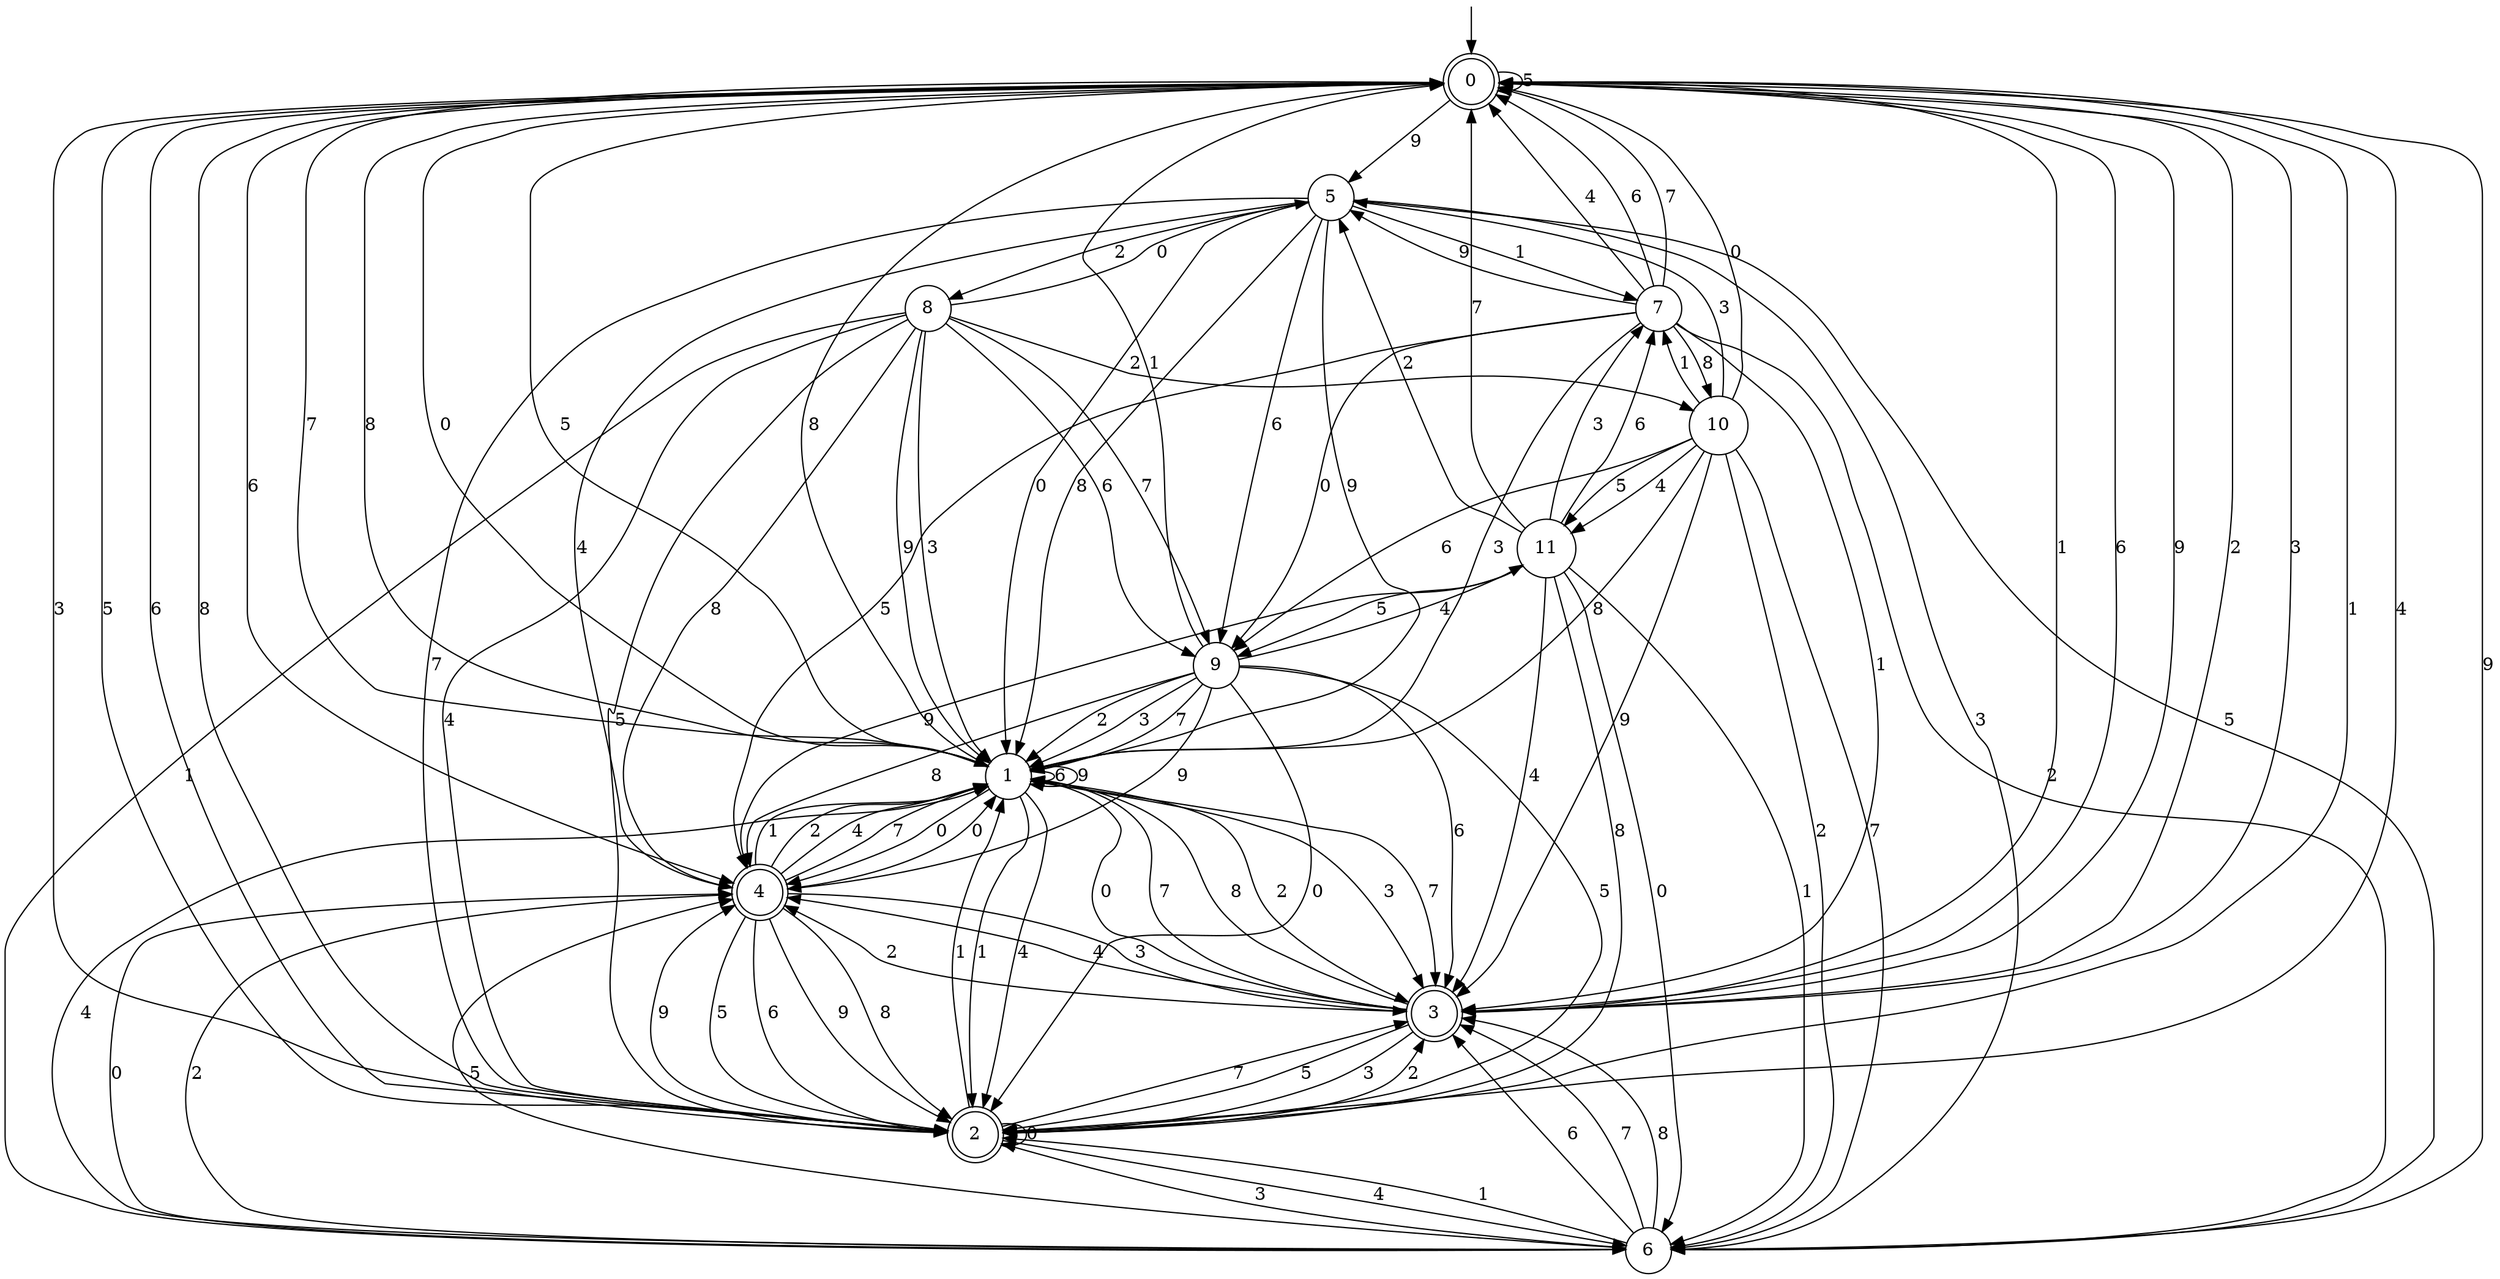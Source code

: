 digraph g {

	s0 [shape="doublecircle" label="0"];
	s1 [shape="circle" label="1"];
	s2 [shape="doublecircle" label="2"];
	s3 [shape="doublecircle" label="3"];
	s4 [shape="doublecircle" label="4"];
	s5 [shape="circle" label="5"];
	s6 [shape="circle" label="6"];
	s7 [shape="circle" label="7"];
	s8 [shape="circle" label="8"];
	s9 [shape="circle" label="9"];
	s10 [shape="circle" label="10"];
	s11 [shape="circle" label="11"];
	s0 -> s1 [label="0"];
	s0 -> s2 [label="1"];
	s0 -> s3 [label="2"];
	s0 -> s3 [label="3"];
	s0 -> s2 [label="4"];
	s0 -> s0 [label="5"];
	s0 -> s4 [label="6"];
	s0 -> s1 [label="7"];
	s0 -> s1 [label="8"];
	s0 -> s5 [label="9"];
	s1 -> s4 [label="0"];
	s1 -> s2 [label="1"];
	s1 -> s3 [label="2"];
	s1 -> s3 [label="3"];
	s1 -> s2 [label="4"];
	s1 -> s0 [label="5"];
	s1 -> s1 [label="6"];
	s1 -> s3 [label="7"];
	s1 -> s0 [label="8"];
	s1 -> s1 [label="9"];
	s2 -> s2 [label="0"];
	s2 -> s1 [label="1"];
	s2 -> s3 [label="2"];
	s2 -> s0 [label="3"];
	s2 -> s6 [label="4"];
	s2 -> s0 [label="5"];
	s2 -> s0 [label="6"];
	s2 -> s3 [label="7"];
	s2 -> s0 [label="8"];
	s2 -> s4 [label="9"];
	s3 -> s1 [label="0"];
	s3 -> s0 [label="1"];
	s3 -> s4 [label="2"];
	s3 -> s2 [label="3"];
	s3 -> s4 [label="4"];
	s3 -> s2 [label="5"];
	s3 -> s0 [label="6"];
	s3 -> s1 [label="7"];
	s3 -> s1 [label="8"];
	s3 -> s0 [label="9"];
	s4 -> s1 [label="0"];
	s4 -> s1 [label="1"];
	s4 -> s1 [label="2"];
	s4 -> s3 [label="3"];
	s4 -> s1 [label="4"];
	s4 -> s2 [label="5"];
	s4 -> s2 [label="6"];
	s4 -> s1 [label="7"];
	s4 -> s2 [label="8"];
	s4 -> s2 [label="9"];
	s5 -> s1 [label="0"];
	s5 -> s7 [label="1"];
	s5 -> s8 [label="2"];
	s5 -> s6 [label="3"];
	s5 -> s4 [label="4"];
	s5 -> s6 [label="5"];
	s5 -> s9 [label="6"];
	s5 -> s2 [label="7"];
	s5 -> s1 [label="8"];
	s5 -> s1 [label="9"];
	s6 -> s4 [label="0"];
	s6 -> s2 [label="1"];
	s6 -> s4 [label="2"];
	s6 -> s2 [label="3"];
	s6 -> s1 [label="4"];
	s6 -> s4 [label="5"];
	s6 -> s3 [label="6"];
	s6 -> s3 [label="7"];
	s6 -> s3 [label="8"];
	s6 -> s0 [label="9"];
	s7 -> s9 [label="0"];
	s7 -> s3 [label="1"];
	s7 -> s6 [label="2"];
	s7 -> s1 [label="3"];
	s7 -> s0 [label="4"];
	s7 -> s4 [label="5"];
	s7 -> s0 [label="6"];
	s7 -> s0 [label="7"];
	s7 -> s10 [label="8"];
	s7 -> s5 [label="9"];
	s8 -> s5 [label="0"];
	s8 -> s6 [label="1"];
	s8 -> s10 [label="2"];
	s8 -> s1 [label="3"];
	s8 -> s2 [label="4"];
	s8 -> s2 [label="5"];
	s8 -> s9 [label="6"];
	s8 -> s9 [label="7"];
	s8 -> s4 [label="8"];
	s8 -> s1 [label="9"];
	s9 -> s2 [label="0"];
	s9 -> s0 [label="1"];
	s9 -> s1 [label="2"];
	s9 -> s1 [label="3"];
	s9 -> s11 [label="4"];
	s9 -> s2 [label="5"];
	s9 -> s3 [label="6"];
	s9 -> s1 [label="7"];
	s9 -> s4 [label="8"];
	s9 -> s4 [label="9"];
	s10 -> s0 [label="0"];
	s10 -> s7 [label="1"];
	s10 -> s6 [label="2"];
	s10 -> s5 [label="3"];
	s10 -> s11 [label="4"];
	s10 -> s11 [label="5"];
	s10 -> s9 [label="6"];
	s10 -> s6 [label="7"];
	s10 -> s1 [label="8"];
	s10 -> s3 [label="9"];
	s11 -> s6 [label="0"];
	s11 -> s6 [label="1"];
	s11 -> s5 [label="2"];
	s11 -> s7 [label="3"];
	s11 -> s3 [label="4"];
	s11 -> s9 [label="5"];
	s11 -> s7 [label="6"];
	s11 -> s0 [label="7"];
	s11 -> s2 [label="8"];
	s11 -> s4 [label="9"];

__start0 [label="" shape="none" width="0" height="0"];
__start0 -> s0;

}

